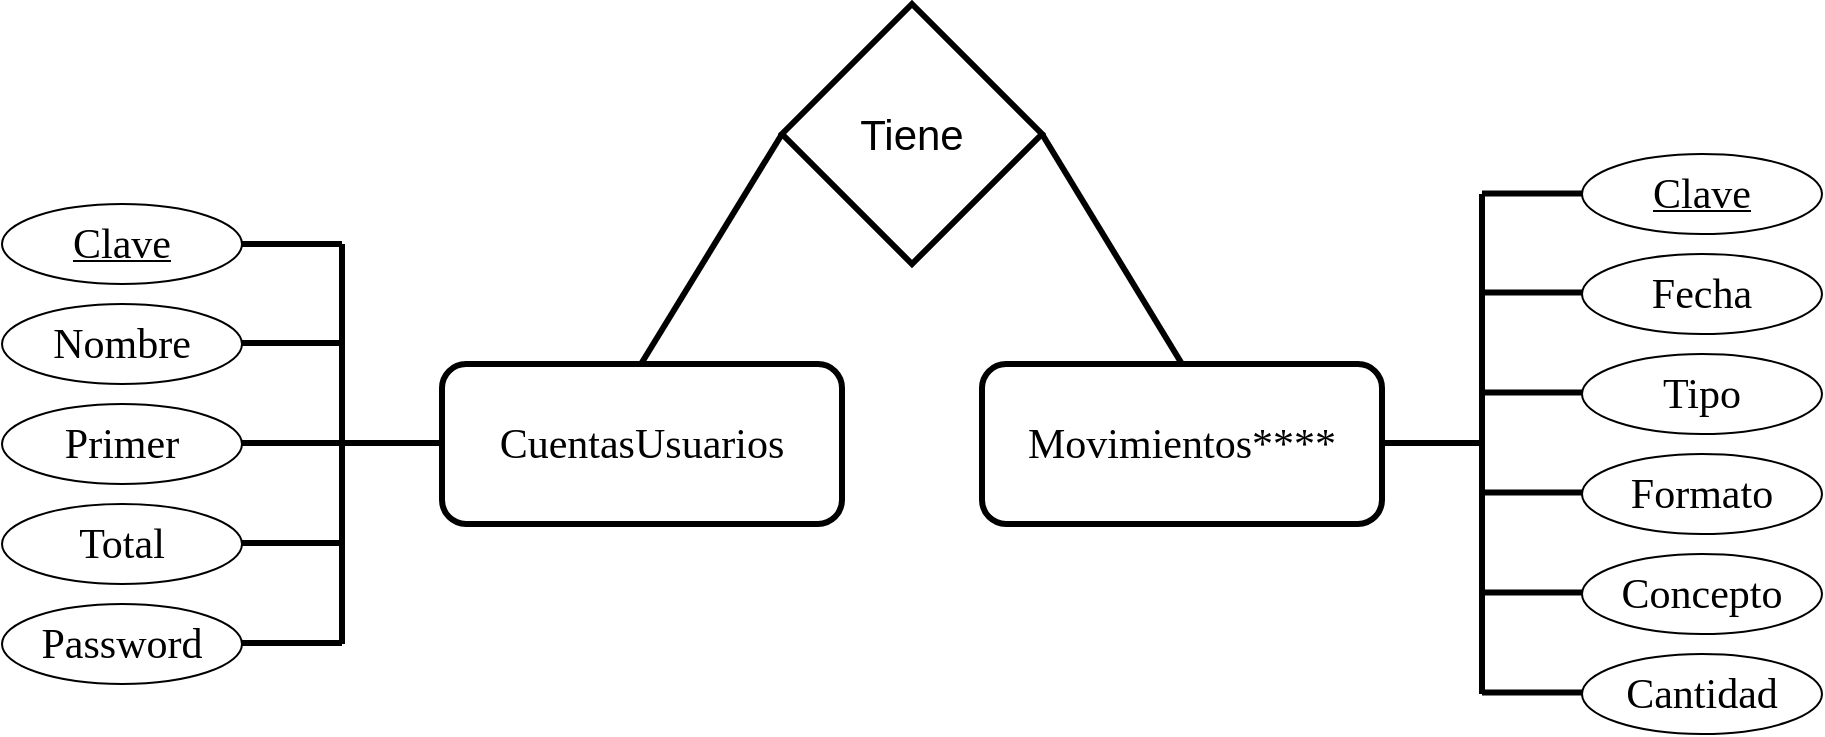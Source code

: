 <mxfile version="21.4.0" type="device">
  <diagram id="R2lEEEUBdFMjLlhIrx00" name="Page-1">
    <mxGraphModel dx="1314" dy="727" grid="1" gridSize="10" guides="1" tooltips="1" connect="1" arrows="1" fold="1" page="1" pageScale="1" pageWidth="1200" pageHeight="1920" math="0" shadow="0" extFonts="Permanent Marker^https://fonts.googleapis.com/css?family=Permanent+Marker">
      <root>
        <mxCell id="0" />
        <mxCell id="1" parent="0" />
        <mxCell id="xRkAMs9unRZzOuT88SSD-1" value="&lt;font style=&quot;font-size: 21px;&quot; face=&quot;Calibri&quot;&gt;CuentasUsuarios&lt;/font&gt;" style="rounded=1;whiteSpace=wrap;html=1;strokeWidth=3;" vertex="1" parent="1">
          <mxGeometry x="270" y="200" width="200" height="80" as="geometry" />
        </mxCell>
        <mxCell id="xRkAMs9unRZzOuT88SSD-2" value="&lt;u&gt;&lt;font style=&quot;font-size: 21px;&quot; face=&quot;Calibri&quot;&gt;Clave&lt;/font&gt;&lt;/u&gt;" style="ellipse;whiteSpace=wrap;html=1;" vertex="1" parent="1">
          <mxGeometry x="50" y="120" width="120" height="40" as="geometry" />
        </mxCell>
        <mxCell id="xRkAMs9unRZzOuT88SSD-3" value="&lt;font style=&quot;font-size: 21px;&quot; face=&quot;Calibri&quot;&gt;Nombre&lt;/font&gt;" style="ellipse;whiteSpace=wrap;html=1;" vertex="1" parent="1">
          <mxGeometry x="50" y="170" width="120" height="40" as="geometry" />
        </mxCell>
        <mxCell id="xRkAMs9unRZzOuT88SSD-4" value="&lt;font style=&quot;font-size: 21px;&quot; face=&quot;Calibri&quot;&gt;Primer&lt;/font&gt;" style="ellipse;whiteSpace=wrap;html=1;" vertex="1" parent="1">
          <mxGeometry x="50" y="220" width="120" height="40" as="geometry" />
        </mxCell>
        <mxCell id="xRkAMs9unRZzOuT88SSD-7" value="&lt;font style=&quot;font-size: 21px;&quot; face=&quot;Calibri&quot;&gt;Total&lt;/font&gt;" style="ellipse;whiteSpace=wrap;html=1;" vertex="1" parent="1">
          <mxGeometry x="50" y="270" width="120" height="40" as="geometry" />
        </mxCell>
        <mxCell id="xRkAMs9unRZzOuT88SSD-8" value="&lt;font style=&quot;font-size: 21px;&quot; face=&quot;Calibri&quot;&gt;Password&lt;/font&gt;" style="ellipse;whiteSpace=wrap;html=1;" vertex="1" parent="1">
          <mxGeometry x="50" y="320" width="120" height="40" as="geometry" />
        </mxCell>
        <mxCell id="xRkAMs9unRZzOuT88SSD-9" value="" style="endArrow=none;html=1;rounded=0;strokeWidth=3;" edge="1" parent="1">
          <mxGeometry width="50" height="50" relative="1" as="geometry">
            <mxPoint x="220" y="340" as="sourcePoint" />
            <mxPoint x="220" y="140" as="targetPoint" />
          </mxGeometry>
        </mxCell>
        <mxCell id="xRkAMs9unRZzOuT88SSD-10" value="" style="endArrow=none;html=1;rounded=0;strokeWidth=3;entryX=1;entryY=0.5;entryDx=0;entryDy=0;" edge="1" parent="1" target="xRkAMs9unRZzOuT88SSD-2">
          <mxGeometry width="50" height="50" relative="1" as="geometry">
            <mxPoint x="220" y="140" as="sourcePoint" />
            <mxPoint x="230" y="150" as="targetPoint" />
          </mxGeometry>
        </mxCell>
        <mxCell id="xRkAMs9unRZzOuT88SSD-11" value="" style="endArrow=none;html=1;rounded=0;strokeWidth=3;entryX=1;entryY=0.5;entryDx=0;entryDy=0;" edge="1" parent="1">
          <mxGeometry width="50" height="50" relative="1" as="geometry">
            <mxPoint x="220" y="189.5" as="sourcePoint" />
            <mxPoint x="170" y="189.5" as="targetPoint" />
          </mxGeometry>
        </mxCell>
        <mxCell id="xRkAMs9unRZzOuT88SSD-12" value="" style="endArrow=none;html=1;rounded=0;strokeWidth=3;entryX=1;entryY=0.5;entryDx=0;entryDy=0;" edge="1" parent="1">
          <mxGeometry width="50" height="50" relative="1" as="geometry">
            <mxPoint x="220" y="239.5" as="sourcePoint" />
            <mxPoint x="170" y="239.5" as="targetPoint" />
          </mxGeometry>
        </mxCell>
        <mxCell id="xRkAMs9unRZzOuT88SSD-13" value="" style="endArrow=none;html=1;rounded=0;strokeWidth=3;entryX=1;entryY=0.5;entryDx=0;entryDy=0;" edge="1" parent="1">
          <mxGeometry width="50" height="50" relative="1" as="geometry">
            <mxPoint x="220" y="289.5" as="sourcePoint" />
            <mxPoint x="170" y="289.5" as="targetPoint" />
          </mxGeometry>
        </mxCell>
        <mxCell id="xRkAMs9unRZzOuT88SSD-14" value="" style="endArrow=none;html=1;rounded=0;strokeWidth=3;entryX=1;entryY=0.5;entryDx=0;entryDy=0;" edge="1" parent="1">
          <mxGeometry width="50" height="50" relative="1" as="geometry">
            <mxPoint x="220" y="339.5" as="sourcePoint" />
            <mxPoint x="170" y="339.5" as="targetPoint" />
          </mxGeometry>
        </mxCell>
        <mxCell id="xRkAMs9unRZzOuT88SSD-15" value="" style="endArrow=none;html=1;rounded=0;strokeWidth=3;entryX=1;entryY=0.5;entryDx=0;entryDy=0;" edge="1" parent="1">
          <mxGeometry width="50" height="50" relative="1" as="geometry">
            <mxPoint x="270" y="239.5" as="sourcePoint" />
            <mxPoint x="220" y="239.5" as="targetPoint" />
          </mxGeometry>
        </mxCell>
        <mxCell id="xRkAMs9unRZzOuT88SSD-17" value="&lt;font style=&quot;font-size: 21px;&quot; face=&quot;Calibri&quot;&gt;Movimientos****&lt;/font&gt;" style="rounded=1;whiteSpace=wrap;html=1;strokeWidth=3;" vertex="1" parent="1">
          <mxGeometry x="540" y="200" width="200" height="80" as="geometry" />
        </mxCell>
        <mxCell id="xRkAMs9unRZzOuT88SSD-18" value="&lt;u&gt;&lt;font style=&quot;font-size: 21px;&quot; face=&quot;Calibri&quot;&gt;Clave&lt;/font&gt;&lt;/u&gt;" style="ellipse;whiteSpace=wrap;html=1;" vertex="1" parent="1">
          <mxGeometry x="840" y="95" width="120" height="40" as="geometry" />
        </mxCell>
        <mxCell id="xRkAMs9unRZzOuT88SSD-19" value="&lt;font style=&quot;font-size: 21px;&quot; face=&quot;Calibri&quot;&gt;Fecha&lt;/font&gt;" style="ellipse;whiteSpace=wrap;html=1;" vertex="1" parent="1">
          <mxGeometry x="840" y="145" width="120" height="40" as="geometry" />
        </mxCell>
        <mxCell id="xRkAMs9unRZzOuT88SSD-20" value="&lt;font style=&quot;font-size: 21px;&quot; face=&quot;Calibri&quot;&gt;Tipo&lt;/font&gt;" style="ellipse;whiteSpace=wrap;html=1;" vertex="1" parent="1">
          <mxGeometry x="840" y="195" width="120" height="40" as="geometry" />
        </mxCell>
        <mxCell id="xRkAMs9unRZzOuT88SSD-21" value="&lt;font style=&quot;font-size: 21px;&quot; face=&quot;Calibri&quot;&gt;Formato&lt;/font&gt;" style="ellipse;whiteSpace=wrap;html=1;" vertex="1" parent="1">
          <mxGeometry x="840" y="245" width="120" height="40" as="geometry" />
        </mxCell>
        <mxCell id="xRkAMs9unRZzOuT88SSD-22" value="&lt;font style=&quot;font-size: 21px;&quot; face=&quot;Calibri&quot;&gt;Concepto&lt;/font&gt;" style="ellipse;whiteSpace=wrap;html=1;" vertex="1" parent="1">
          <mxGeometry x="840" y="295" width="120" height="40" as="geometry" />
        </mxCell>
        <mxCell id="xRkAMs9unRZzOuT88SSD-23" value="" style="endArrow=none;html=1;rounded=0;strokeWidth=3;entryX=1;entryY=0.5;entryDx=0;entryDy=0;" edge="1" parent="1">
          <mxGeometry width="50" height="50" relative="1" as="geometry">
            <mxPoint x="840" y="114.75" as="sourcePoint" />
            <mxPoint x="790" y="114.75" as="targetPoint" />
          </mxGeometry>
        </mxCell>
        <mxCell id="xRkAMs9unRZzOuT88SSD-24" value="" style="endArrow=none;html=1;rounded=0;strokeWidth=3;entryX=1;entryY=0.5;entryDx=0;entryDy=0;" edge="1" parent="1">
          <mxGeometry width="50" height="50" relative="1" as="geometry">
            <mxPoint x="840" y="164.25" as="sourcePoint" />
            <mxPoint x="790" y="164.25" as="targetPoint" />
          </mxGeometry>
        </mxCell>
        <mxCell id="xRkAMs9unRZzOuT88SSD-25" value="" style="endArrow=none;html=1;rounded=0;strokeWidth=3;entryX=1;entryY=0.5;entryDx=0;entryDy=0;" edge="1" parent="1">
          <mxGeometry width="50" height="50" relative="1" as="geometry">
            <mxPoint x="840" y="214.25" as="sourcePoint" />
            <mxPoint x="790" y="214.25" as="targetPoint" />
          </mxGeometry>
        </mxCell>
        <mxCell id="xRkAMs9unRZzOuT88SSD-26" value="" style="endArrow=none;html=1;rounded=0;strokeWidth=3;entryX=1;entryY=0.5;entryDx=0;entryDy=0;" edge="1" parent="1">
          <mxGeometry width="50" height="50" relative="1" as="geometry">
            <mxPoint x="840" y="264.25" as="sourcePoint" />
            <mxPoint x="790" y="264.25" as="targetPoint" />
          </mxGeometry>
        </mxCell>
        <mxCell id="xRkAMs9unRZzOuT88SSD-27" value="" style="endArrow=none;html=1;rounded=0;strokeWidth=3;entryX=1;entryY=0.5;entryDx=0;entryDy=0;" edge="1" parent="1">
          <mxGeometry width="50" height="50" relative="1" as="geometry">
            <mxPoint x="840" y="314.25" as="sourcePoint" />
            <mxPoint x="790" y="314.25" as="targetPoint" />
          </mxGeometry>
        </mxCell>
        <mxCell id="xRkAMs9unRZzOuT88SSD-28" value="&lt;font style=&quot;font-size: 21px;&quot; face=&quot;Calibri&quot;&gt;Cantidad&lt;/font&gt;" style="ellipse;whiteSpace=wrap;html=1;" vertex="1" parent="1">
          <mxGeometry x="840" y="345" width="120" height="40" as="geometry" />
        </mxCell>
        <mxCell id="xRkAMs9unRZzOuT88SSD-29" value="" style="endArrow=none;html=1;rounded=0;strokeWidth=3;entryX=1;entryY=0.5;entryDx=0;entryDy=0;" edge="1" parent="1">
          <mxGeometry width="50" height="50" relative="1" as="geometry">
            <mxPoint x="840" y="364.25" as="sourcePoint" />
            <mxPoint x="790" y="364.25" as="targetPoint" />
          </mxGeometry>
        </mxCell>
        <mxCell id="xRkAMs9unRZzOuT88SSD-30" value="" style="endArrow=none;html=1;rounded=0;strokeWidth=3;" edge="1" parent="1">
          <mxGeometry width="50" height="50" relative="1" as="geometry">
            <mxPoint x="790" y="365" as="sourcePoint" />
            <mxPoint x="790" y="115" as="targetPoint" />
          </mxGeometry>
        </mxCell>
        <mxCell id="xRkAMs9unRZzOuT88SSD-31" value="" style="endArrow=none;html=1;rounded=0;strokeWidth=3;entryX=1;entryY=0.5;entryDx=0;entryDy=0;" edge="1" parent="1">
          <mxGeometry width="50" height="50" relative="1" as="geometry">
            <mxPoint x="790" y="239.5" as="sourcePoint" />
            <mxPoint x="740" y="239.5" as="targetPoint" />
          </mxGeometry>
        </mxCell>
        <mxCell id="xRkAMs9unRZzOuT88SSD-35" value="&lt;font style=&quot;font-size: 21px;&quot;&gt;Tiene&lt;/font&gt;" style="rhombus;whiteSpace=wrap;html=1;strokeWidth=3;" vertex="1" parent="1">
          <mxGeometry x="440" y="20" width="130" height="130" as="geometry" />
        </mxCell>
        <mxCell id="xRkAMs9unRZzOuT88SSD-36" value="" style="endArrow=none;html=1;rounded=0;strokeWidth=3;entryX=0;entryY=0.5;entryDx=0;entryDy=0;" edge="1" parent="1" target="xRkAMs9unRZzOuT88SSD-35">
          <mxGeometry width="50" height="50" relative="1" as="geometry">
            <mxPoint x="369.5" y="200" as="sourcePoint" />
            <mxPoint x="369.5" as="targetPoint" />
          </mxGeometry>
        </mxCell>
        <mxCell id="xRkAMs9unRZzOuT88SSD-37" value="" style="endArrow=none;html=1;rounded=0;strokeWidth=3;entryX=1;entryY=0.5;entryDx=0;entryDy=0;" edge="1" parent="1" target="xRkAMs9unRZzOuT88SSD-35">
          <mxGeometry width="50" height="50" relative="1" as="geometry">
            <mxPoint x="640" y="200" as="sourcePoint" />
            <mxPoint x="710.5" y="85" as="targetPoint" />
          </mxGeometry>
        </mxCell>
      </root>
    </mxGraphModel>
  </diagram>
</mxfile>

